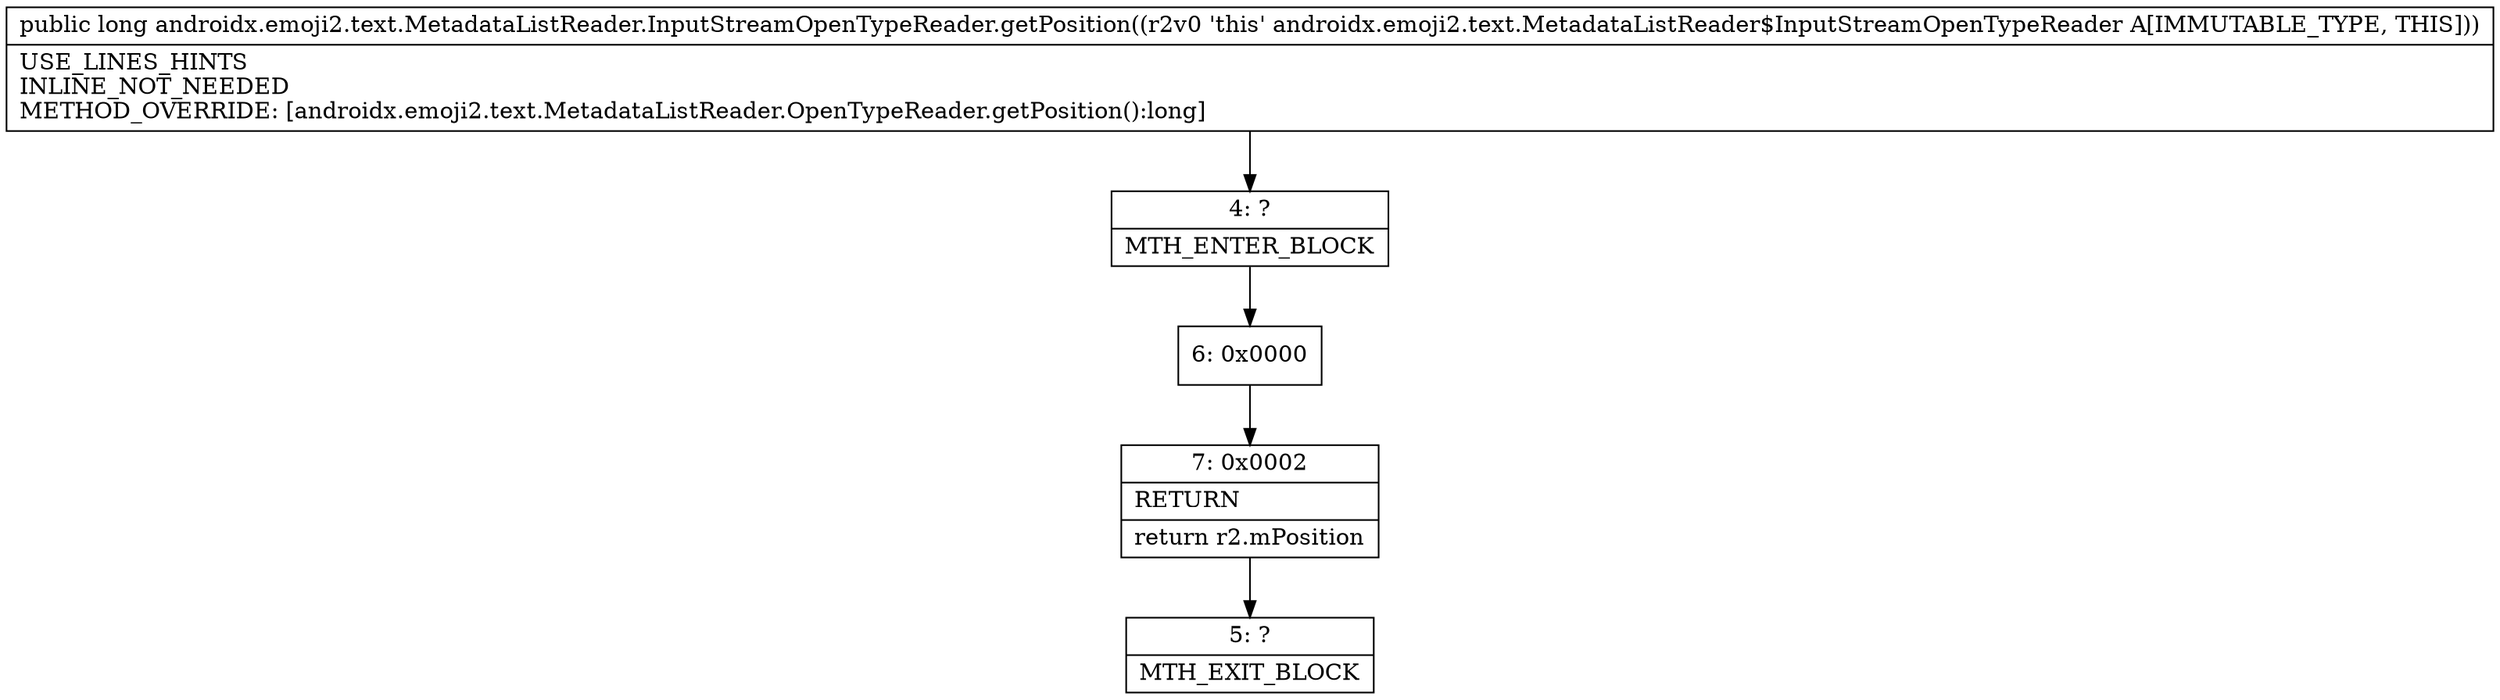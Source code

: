 digraph "CFG forandroidx.emoji2.text.MetadataListReader.InputStreamOpenTypeReader.getPosition()J" {
Node_4 [shape=record,label="{4\:\ ?|MTH_ENTER_BLOCK\l}"];
Node_6 [shape=record,label="{6\:\ 0x0000}"];
Node_7 [shape=record,label="{7\:\ 0x0002|RETURN\l|return r2.mPosition\l}"];
Node_5 [shape=record,label="{5\:\ ?|MTH_EXIT_BLOCK\l}"];
MethodNode[shape=record,label="{public long androidx.emoji2.text.MetadataListReader.InputStreamOpenTypeReader.getPosition((r2v0 'this' androidx.emoji2.text.MetadataListReader$InputStreamOpenTypeReader A[IMMUTABLE_TYPE, THIS]))  | USE_LINES_HINTS\lINLINE_NOT_NEEDED\lMETHOD_OVERRIDE: [androidx.emoji2.text.MetadataListReader.OpenTypeReader.getPosition():long]\l}"];
MethodNode -> Node_4;Node_4 -> Node_6;
Node_6 -> Node_7;
Node_7 -> Node_5;
}

